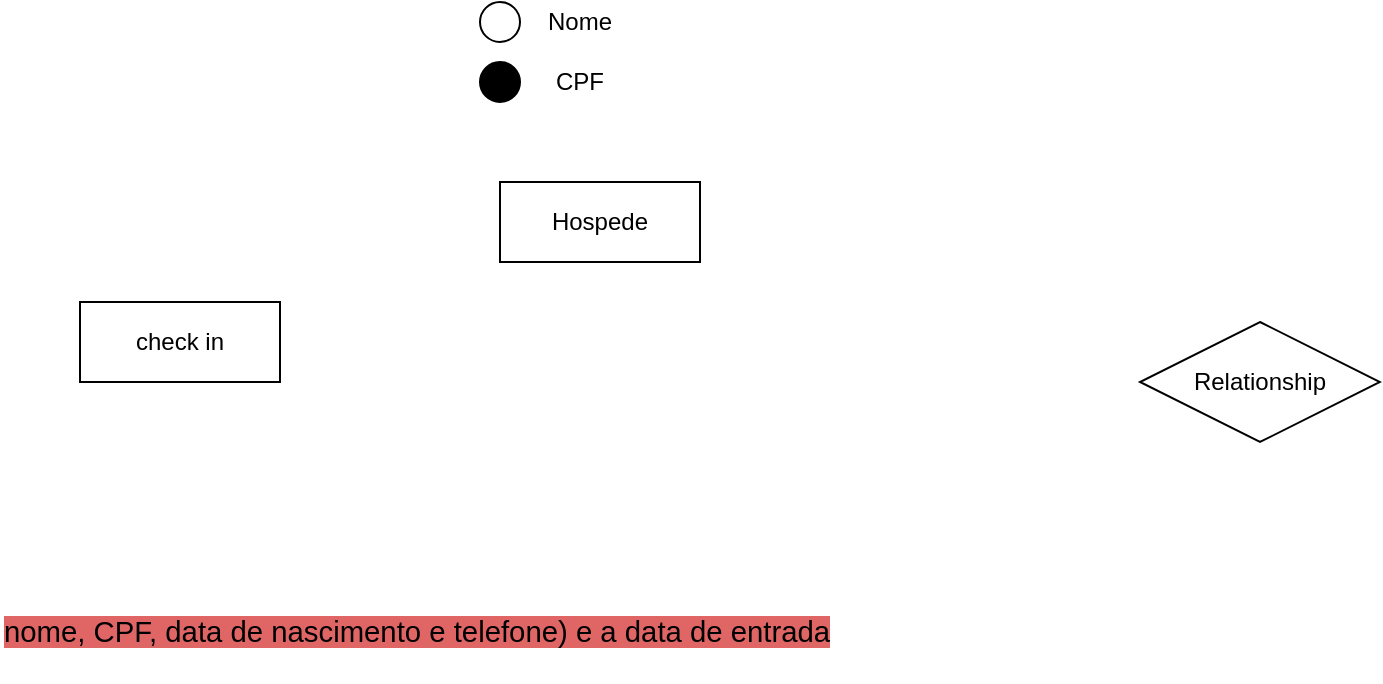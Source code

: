 <mxfile version="24.7.7">
  <diagram name="Página-1" id="toNocsBXuITbX7DBwmmd">
    <mxGraphModel dx="419" dy="223" grid="1" gridSize="10" guides="1" tooltips="1" connect="1" arrows="1" fold="1" page="1" pageScale="1" pageWidth="827" pageHeight="1169" math="0" shadow="0">
      <root>
        <mxCell id="0" />
        <mxCell id="1" parent="0" />
        <mxCell id="WxUIjMFy7dYECNz9P_QF-3" value="Hospede" style="whiteSpace=wrap;html=1;align=center;" vertex="1" parent="1">
          <mxGeometry x="290" y="100" width="100" height="40" as="geometry" />
        </mxCell>
        <mxCell id="WxUIjMFy7dYECNz9P_QF-4" value="check in" style="whiteSpace=wrap;html=1;align=center;" vertex="1" parent="1">
          <mxGeometry x="80" y="160" width="100" height="40" as="geometry" />
        </mxCell>
        <mxCell id="WxUIjMFy7dYECNz9P_QF-5" value="Relationship" style="shape=rhombus;perimeter=rhombusPerimeter;whiteSpace=wrap;html=1;align=center;" vertex="1" parent="1">
          <mxGeometry x="610" y="170" width="120" height="60" as="geometry" />
        </mxCell>
        <mxCell id="WxUIjMFy7dYECNz9P_QF-6" value="&lt;b style=&quot;font-weight:normal;&quot; id=&quot;docs-internal-guid-b036645e-7fff-11fc-0c36-32fc6faca809&quot;&gt;&lt;span style=&quot;font-size:11pt;font-family:Arial,sans-serif;color:#000000;background-color:#e06666;font-weight:400;font-style:normal;font-variant:normal;text-decoration:none;vertical-align:baseline;white-space:pre;white-space:pre-wrap;&quot;&gt;nome, CPF, data de nascimento e telefone) e a data de entrada&lt;/span&gt;&lt;/b&gt;" style="text;whiteSpace=wrap;html=1;" vertex="1" parent="1">
          <mxGeometry x="40" y="310" width="450" height="40" as="geometry" />
        </mxCell>
        <mxCell id="WxUIjMFy7dYECNz9P_QF-7" value="&lt;span style=&quot;white-space: pre;&quot;&gt;&#x9;&lt;/span&gt;&lt;span style=&quot;white-space: pre;&quot;&gt;&#x9;&lt;/span&gt;&lt;span style=&quot;white-space: pre;&quot;&gt;&#x9;&lt;/span&gt;Nome" style="ellipse;whiteSpace=wrap;html=1;align=center;" vertex="1" parent="1">
          <mxGeometry x="280" y="10" width="20" height="20" as="geometry" />
        </mxCell>
        <mxCell id="WxUIjMFy7dYECNz9P_QF-8" value="&lt;span style=&quot;white-space: pre;&quot;&gt;&#x9;&lt;/span&gt;&lt;span style=&quot;white-space: pre;&quot;&gt;&#x9;&lt;/span&gt;&lt;span style=&quot;white-space: pre;&quot;&gt;&#x9;&lt;/span&gt;CPF" style="ellipse;whiteSpace=wrap;html=1;align=center;strokeColor=#000000;fillColor=#000000;" vertex="1" parent="1">
          <mxGeometry x="280" y="40" width="20" height="20" as="geometry" />
        </mxCell>
      </root>
    </mxGraphModel>
  </diagram>
</mxfile>
